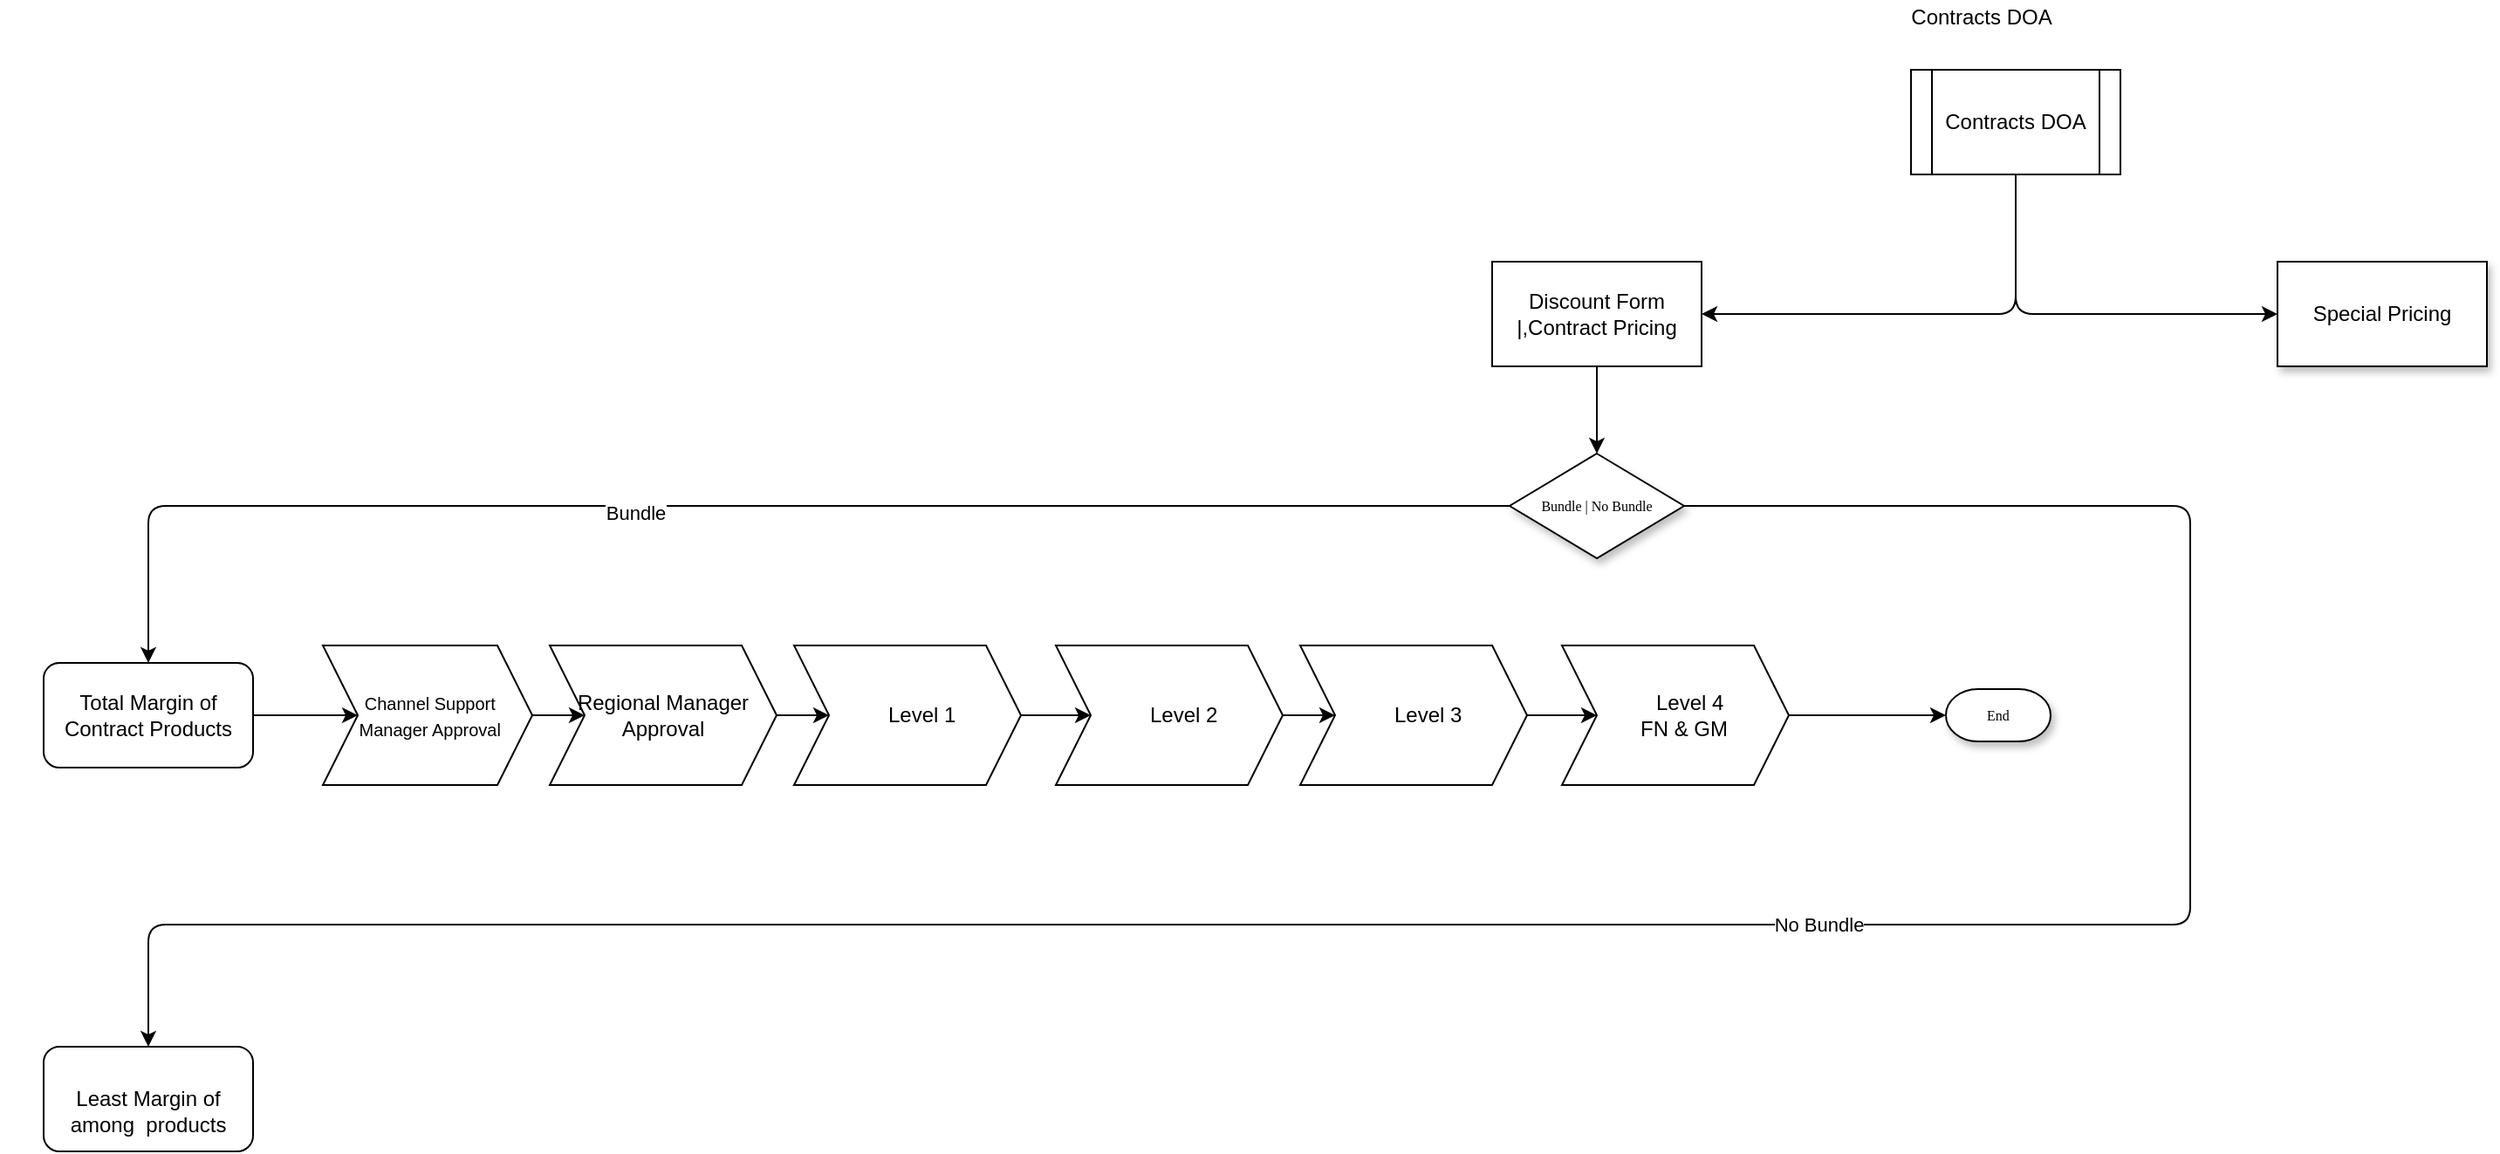 <mxfile version="14.4.5" type="github">
  <diagram name="Page-1" id="edf60f1a-56cd-e834-aa8a-f176f3a09ee4">
    <mxGraphModel dx="2522" dy="772" grid="1" gridSize="10" guides="1" tooltips="1" connect="1" arrows="1" fold="1" page="1" pageScale="1" pageWidth="1100" pageHeight="850" math="0" shadow="0">
      <root>
        <mxCell id="0" />
        <mxCell id="1" parent="0" />
        <mxCell id="60e70716793133e9-4" value="&lt;span style=&quot;font-family: &amp;#34;helvetica&amp;#34; ; font-size: 12px&quot;&gt;Special Pricing&lt;/span&gt;" style="rounded=0;whiteSpace=wrap;html=1;shadow=1;labelBackgroundColor=none;strokeWidth=1;fontFamily=Verdana;fontSize=8;align=center;" parent="1" vertex="1">
          <mxGeometry x="670" y="180" width="120" height="60" as="geometry" />
        </mxCell>
        <mxCell id="r0wQkKcDz_AkUR-mDeuy-10" style="edgeStyle=orthogonalEdgeStyle;curved=0;rounded=1;sketch=0;orthogonalLoop=1;jettySize=auto;html=1;exitX=1;exitY=0.5;exitDx=0;exitDy=0;entryX=0.5;entryY=0;entryDx=0;entryDy=0;" edge="1" parent="1" source="60e70716793133e9-5" target="r0wQkKcDz_AkUR-mDeuy-15">
          <mxGeometry relative="1" as="geometry">
            <mxPoint x="450" y="440" as="targetPoint" />
            <Array as="points">
              <mxPoint x="620" y="320" />
              <mxPoint x="620" y="560" />
              <mxPoint x="-550" y="560" />
            </Array>
          </mxGeometry>
        </mxCell>
        <mxCell id="r0wQkKcDz_AkUR-mDeuy-11" value="No Bundle" style="edgeLabel;html=1;align=center;verticalAlign=middle;resizable=0;points=[];" vertex="1" connectable="0" parent="r0wQkKcDz_AkUR-mDeuy-10">
          <mxGeometry x="-0.16" relative="1" as="geometry">
            <mxPoint as="offset" />
          </mxGeometry>
        </mxCell>
        <mxCell id="r0wQkKcDz_AkUR-mDeuy-12" style="edgeStyle=orthogonalEdgeStyle;curved=0;rounded=1;sketch=0;orthogonalLoop=1;jettySize=auto;html=1;exitX=0;exitY=0.5;exitDx=0;exitDy=0;entryX=0.5;entryY=0;entryDx=0;entryDy=0;" edge="1" parent="1" source="60e70716793133e9-5" target="r0wQkKcDz_AkUR-mDeuy-14">
          <mxGeometry relative="1" as="geometry">
            <mxPoint x="80" y="430" as="targetPoint" />
          </mxGeometry>
        </mxCell>
        <mxCell id="r0wQkKcDz_AkUR-mDeuy-13" value="Bundle" style="edgeLabel;html=1;align=center;verticalAlign=middle;resizable=0;points=[];" vertex="1" connectable="0" parent="r0wQkKcDz_AkUR-mDeuy-12">
          <mxGeometry x="0.152" y="4" relative="1" as="geometry">
            <mxPoint as="offset" />
          </mxGeometry>
        </mxCell>
        <mxCell id="60e70716793133e9-5" value="Bundle | No Bundle" style="rhombus;whiteSpace=wrap;html=1;rounded=0;shadow=1;labelBackgroundColor=none;strokeWidth=1;fontFamily=Verdana;fontSize=8;align=center;" parent="1" vertex="1">
          <mxGeometry x="230" y="290" width="100" height="60" as="geometry" />
        </mxCell>
        <mxCell id="60e70716793133e9-30" value="End" style="strokeWidth=1;html=1;shape=mxgraph.flowchart.terminator;whiteSpace=wrap;rounded=0;shadow=1;labelBackgroundColor=none;fontFamily=Verdana;fontSize=8;align=center;" parent="1" vertex="1">
          <mxGeometry x="480" y="425" width="60" height="30" as="geometry" />
        </mxCell>
        <mxCell id="r0wQkKcDz_AkUR-mDeuy-1" value="Contracts DOA" style="text;html=1;resizable=0;autosize=1;align=center;verticalAlign=middle;points=[];fillColor=none;strokeColor=none;rounded=0;sketch=0;" vertex="1" parent="1">
          <mxGeometry x="450" y="30" width="100" height="20" as="geometry" />
        </mxCell>
        <mxCell id="r0wQkKcDz_AkUR-mDeuy-7" style="edgeStyle=orthogonalEdgeStyle;curved=0;rounded=1;sketch=0;orthogonalLoop=1;jettySize=auto;html=1;exitX=0.5;exitY=1;exitDx=0;exitDy=0;entryX=0;entryY=0.5;entryDx=0;entryDy=0;" edge="1" parent="1" source="r0wQkKcDz_AkUR-mDeuy-2" target="60e70716793133e9-4">
          <mxGeometry relative="1" as="geometry" />
        </mxCell>
        <mxCell id="r0wQkKcDz_AkUR-mDeuy-2" value="Contracts DOA" style="shape=process;whiteSpace=wrap;html=1;backgroundOutline=1;rounded=0;sketch=0;" vertex="1" parent="1">
          <mxGeometry x="460" y="70" width="120" height="60" as="geometry" />
        </mxCell>
        <mxCell id="r0wQkKcDz_AkUR-mDeuy-8" style="edgeStyle=orthogonalEdgeStyle;curved=0;rounded=1;sketch=0;orthogonalLoop=1;jettySize=auto;html=1;exitX=0.5;exitY=1;exitDx=0;exitDy=0;entryX=0.5;entryY=0;entryDx=0;entryDy=0;" edge="1" parent="1" source="r0wQkKcDz_AkUR-mDeuy-5" target="60e70716793133e9-5">
          <mxGeometry relative="1" as="geometry" />
        </mxCell>
        <mxCell id="r0wQkKcDz_AkUR-mDeuy-5" value="Discount Form |,Contract Pricing" style="rounded=0;whiteSpace=wrap;html=1;sketch=0;" vertex="1" parent="1">
          <mxGeometry x="220" y="180" width="120" height="60" as="geometry" />
        </mxCell>
        <mxCell id="r0wQkKcDz_AkUR-mDeuy-6" style="edgeStyle=orthogonalEdgeStyle;curved=0;rounded=1;sketch=0;orthogonalLoop=1;jettySize=auto;html=1;exitX=0.5;exitY=1;exitDx=0;exitDy=0;entryX=1;entryY=0.5;entryDx=0;entryDy=0;" edge="1" parent="1" source="r0wQkKcDz_AkUR-mDeuy-2" target="r0wQkKcDz_AkUR-mDeuy-5">
          <mxGeometry relative="1" as="geometry">
            <mxPoint x="520" y="130" as="sourcePoint" />
            <mxPoint x="260" y="225" as="targetPoint" />
            <Array as="points">
              <mxPoint x="520" y="210" />
            </Array>
          </mxGeometry>
        </mxCell>
        <mxCell id="r0wQkKcDz_AkUR-mDeuy-22" style="edgeStyle=orthogonalEdgeStyle;curved=0;rounded=1;sketch=0;orthogonalLoop=1;jettySize=auto;html=1;entryX=0;entryY=0.5;entryDx=0;entryDy=0;" edge="1" parent="1" source="r0wQkKcDz_AkUR-mDeuy-14" target="r0wQkKcDz_AkUR-mDeuy-16">
          <mxGeometry relative="1" as="geometry" />
        </mxCell>
        <mxCell id="r0wQkKcDz_AkUR-mDeuy-14" value="Total Margin of Contract Products" style="rounded=1;whiteSpace=wrap;html=1;sketch=0;" vertex="1" parent="1">
          <mxGeometry x="-610" y="410" width="120" height="60" as="geometry" />
        </mxCell>
        <mxCell id="r0wQkKcDz_AkUR-mDeuy-15" value="&lt;table border=&quot;0&quot; cellpadding=&quot;0&quot; cellspacing=&quot;0&quot; width=&quot;169&quot; style=&quot;border-collapse: collapse ; width: 127pt&quot;&gt;&lt;tbody&gt;&lt;tr style=&quot;height: 15.0pt&quot;&gt;&lt;br/&gt;  &lt;td height=&quot;20&quot; width=&quot;169&quot; style=&quot;height: 15.0pt ; width: 127pt&quot;&gt;Least Margin of&lt;br/&gt;  among&amp;nbsp; products&lt;/td&gt;&lt;/tr&gt;&lt;/tbody&gt;&lt;/table&gt;" style="rounded=1;whiteSpace=wrap;html=1;sketch=0;align=center;" vertex="1" parent="1">
          <mxGeometry x="-610" y="630" width="120" height="60" as="geometry" />
        </mxCell>
        <mxCell id="r0wQkKcDz_AkUR-mDeuy-23" style="edgeStyle=orthogonalEdgeStyle;curved=0;rounded=1;sketch=0;orthogonalLoop=1;jettySize=auto;html=1;exitX=1;exitY=0.5;exitDx=0;exitDy=0;entryX=0;entryY=0.5;entryDx=0;entryDy=0;" edge="1" parent="1" source="r0wQkKcDz_AkUR-mDeuy-16" target="r0wQkKcDz_AkUR-mDeuy-17">
          <mxGeometry relative="1" as="geometry" />
        </mxCell>
        <mxCell id="r0wQkKcDz_AkUR-mDeuy-16" value="&lt;font style=&quot;font-size: 10px&quot;&gt;&amp;nbsp; &amp;nbsp; Channel Support&amp;nbsp; &amp;nbsp; &amp;nbsp;Manager Approval&lt;/font&gt;" style="shape=step;perimeter=stepPerimeter;whiteSpace=wrap;html=1;fixedSize=1;rounded=0;sketch=0;" vertex="1" parent="1">
          <mxGeometry x="-450" y="400" width="120" height="80" as="geometry" />
        </mxCell>
        <mxCell id="r0wQkKcDz_AkUR-mDeuy-24" style="edgeStyle=orthogonalEdgeStyle;curved=0;rounded=1;sketch=0;orthogonalLoop=1;jettySize=auto;html=1;exitX=1;exitY=0.5;exitDx=0;exitDy=0;" edge="1" parent="1" source="r0wQkKcDz_AkUR-mDeuy-17" target="r0wQkKcDz_AkUR-mDeuy-18">
          <mxGeometry relative="1" as="geometry" />
        </mxCell>
        <mxCell id="r0wQkKcDz_AkUR-mDeuy-17" value="Regional Manager Approval" style="shape=step;perimeter=stepPerimeter;whiteSpace=wrap;html=1;fixedSize=1;rounded=0;sketch=0;" vertex="1" parent="1">
          <mxGeometry x="-320" y="400" width="130" height="80" as="geometry" />
        </mxCell>
        <mxCell id="r0wQkKcDz_AkUR-mDeuy-25" style="edgeStyle=orthogonalEdgeStyle;curved=0;rounded=1;sketch=0;orthogonalLoop=1;jettySize=auto;html=1;exitX=1;exitY=0.5;exitDx=0;exitDy=0;entryX=0;entryY=0.5;entryDx=0;entryDy=0;" edge="1" parent="1" source="r0wQkKcDz_AkUR-mDeuy-18" target="r0wQkKcDz_AkUR-mDeuy-19">
          <mxGeometry relative="1" as="geometry" />
        </mxCell>
        <mxCell id="r0wQkKcDz_AkUR-mDeuy-18" value="&amp;nbsp; &amp;nbsp; &amp;nbsp;Level 1" style="shape=step;perimeter=stepPerimeter;whiteSpace=wrap;html=1;fixedSize=1;rounded=0;sketch=0;" vertex="1" parent="1">
          <mxGeometry x="-180" y="400" width="130" height="80" as="geometry" />
        </mxCell>
        <mxCell id="r0wQkKcDz_AkUR-mDeuy-26" style="edgeStyle=orthogonalEdgeStyle;curved=0;rounded=1;sketch=0;orthogonalLoop=1;jettySize=auto;html=1;exitX=1;exitY=0.5;exitDx=0;exitDy=0;" edge="1" parent="1" source="r0wQkKcDz_AkUR-mDeuy-19" target="r0wQkKcDz_AkUR-mDeuy-20">
          <mxGeometry relative="1" as="geometry" />
        </mxCell>
        <mxCell id="r0wQkKcDz_AkUR-mDeuy-19" value="&amp;nbsp; &amp;nbsp; &amp;nbsp;Level 2" style="shape=step;perimeter=stepPerimeter;whiteSpace=wrap;html=1;fixedSize=1;rounded=0;sketch=0;" vertex="1" parent="1">
          <mxGeometry x="-30" y="400" width="130" height="80" as="geometry" />
        </mxCell>
        <mxCell id="r0wQkKcDz_AkUR-mDeuy-27" style="edgeStyle=orthogonalEdgeStyle;curved=0;rounded=1;sketch=0;orthogonalLoop=1;jettySize=auto;html=1;exitX=1;exitY=0.5;exitDx=0;exitDy=0;" edge="1" parent="1" source="r0wQkKcDz_AkUR-mDeuy-20" target="r0wQkKcDz_AkUR-mDeuy-21">
          <mxGeometry relative="1" as="geometry" />
        </mxCell>
        <mxCell id="r0wQkKcDz_AkUR-mDeuy-20" value="&amp;nbsp; &amp;nbsp; &amp;nbsp;Level 3" style="shape=step;perimeter=stepPerimeter;whiteSpace=wrap;html=1;fixedSize=1;rounded=0;sketch=0;" vertex="1" parent="1">
          <mxGeometry x="110" y="400" width="130" height="80" as="geometry" />
        </mxCell>
        <mxCell id="r0wQkKcDz_AkUR-mDeuy-28" style="edgeStyle=orthogonalEdgeStyle;curved=0;rounded=1;sketch=0;orthogonalLoop=1;jettySize=auto;html=1;exitX=1;exitY=0.5;exitDx=0;exitDy=0;entryX=0;entryY=0.5;entryDx=0;entryDy=0;entryPerimeter=0;" edge="1" parent="1" source="r0wQkKcDz_AkUR-mDeuy-21" target="60e70716793133e9-30">
          <mxGeometry relative="1" as="geometry" />
        </mxCell>
        <mxCell id="r0wQkKcDz_AkUR-mDeuy-21" value="&amp;nbsp; &amp;nbsp; &amp;nbsp;Level 4&lt;br&gt;&amp;nbsp; &amp;nbsp;FN &amp;amp; GM" style="shape=step;perimeter=stepPerimeter;whiteSpace=wrap;html=1;fixedSize=1;rounded=0;sketch=0;" vertex="1" parent="1">
          <mxGeometry x="260" y="400" width="130" height="80" as="geometry" />
        </mxCell>
      </root>
    </mxGraphModel>
  </diagram>
</mxfile>
